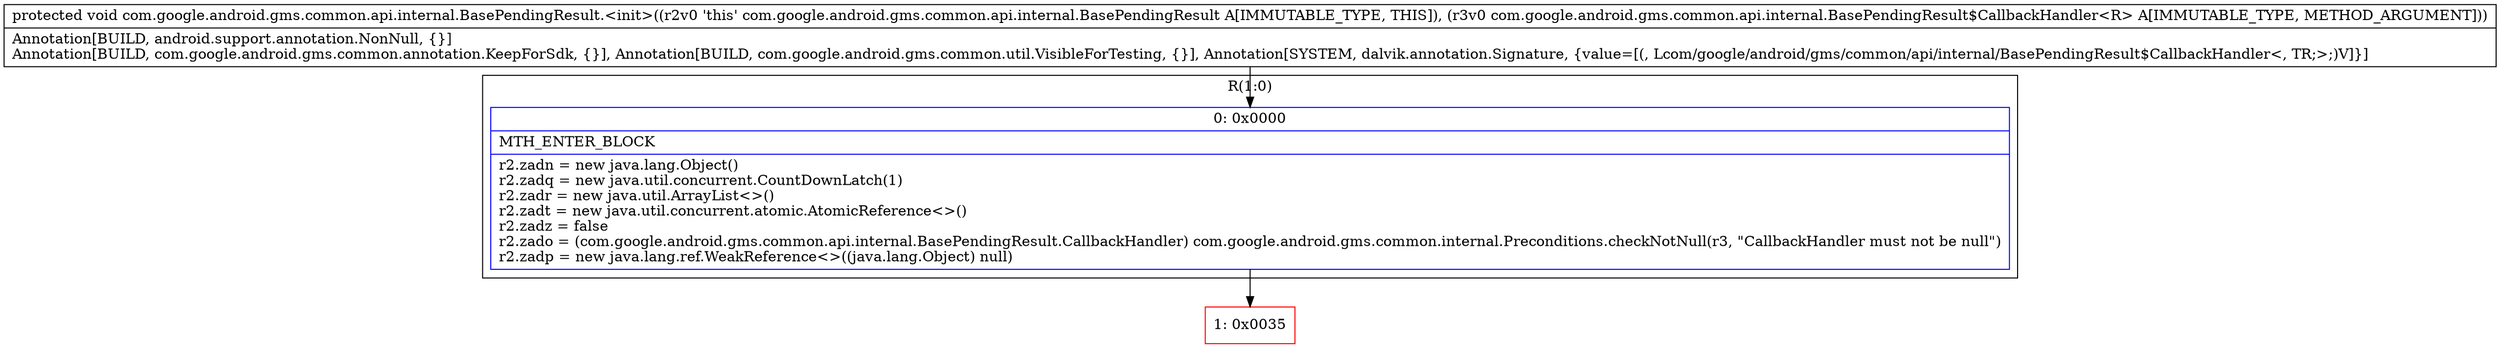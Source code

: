 digraph "CFG forcom.google.android.gms.common.api.internal.BasePendingResult.\<init\>(Lcom\/google\/android\/gms\/common\/api\/internal\/BasePendingResult$CallbackHandler;)V" {
subgraph cluster_Region_748309951 {
label = "R(1:0)";
node [shape=record,color=blue];
Node_0 [shape=record,label="{0\:\ 0x0000|MTH_ENTER_BLOCK\l|r2.zadn = new java.lang.Object()\lr2.zadq = new java.util.concurrent.CountDownLatch(1)\lr2.zadr = new java.util.ArrayList\<\>()\lr2.zadt = new java.util.concurrent.atomic.AtomicReference\<\>()\lr2.zadz = false\lr2.zado = (com.google.android.gms.common.api.internal.BasePendingResult.CallbackHandler) com.google.android.gms.common.internal.Preconditions.checkNotNull(r3, \"CallbackHandler must not be null\")\lr2.zadp = new java.lang.ref.WeakReference\<\>((java.lang.Object) null)\l}"];
}
Node_1 [shape=record,color=red,label="{1\:\ 0x0035}"];
MethodNode[shape=record,label="{protected void com.google.android.gms.common.api.internal.BasePendingResult.\<init\>((r2v0 'this' com.google.android.gms.common.api.internal.BasePendingResult A[IMMUTABLE_TYPE, THIS]), (r3v0 com.google.android.gms.common.api.internal.BasePendingResult$CallbackHandler\<R\> A[IMMUTABLE_TYPE, METHOD_ARGUMENT]))  | Annotation[BUILD, android.support.annotation.NonNull, \{\}]\lAnnotation[BUILD, com.google.android.gms.common.annotation.KeepForSdk, \{\}], Annotation[BUILD, com.google.android.gms.common.util.VisibleForTesting, \{\}], Annotation[SYSTEM, dalvik.annotation.Signature, \{value=[(, Lcom\/google\/android\/gms\/common\/api\/internal\/BasePendingResult$CallbackHandler\<, TR;\>;)V]\}]\l}"];
MethodNode -> Node_0;
Node_0 -> Node_1;
}

